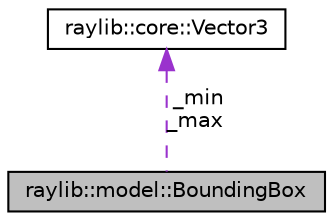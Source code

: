 digraph "raylib::model::BoundingBox"
{
 // LATEX_PDF_SIZE
  edge [fontname="Helvetica",fontsize="10",labelfontname="Helvetica",labelfontsize="10"];
  node [fontname="Helvetica",fontsize="10",shape=record];
  Node1 [label="raylib::model::BoundingBox",height=0.2,width=0.4,color="black", fillcolor="grey75", style="filled", fontcolor="black",tooltip="The BoundingBox Class."];
  Node2 -> Node1 [dir="back",color="darkorchid3",fontsize="10",style="dashed",label=" _min\n_max" ,fontname="Helvetica"];
  Node2 [label="raylib::core::Vector3",height=0.2,width=0.4,color="black", fillcolor="white", style="filled",URL="$structraylib_1_1core_1_1_vector3.html",tooltip="The Vector3 struct (compatible with the raylib Vector3)"];
}
